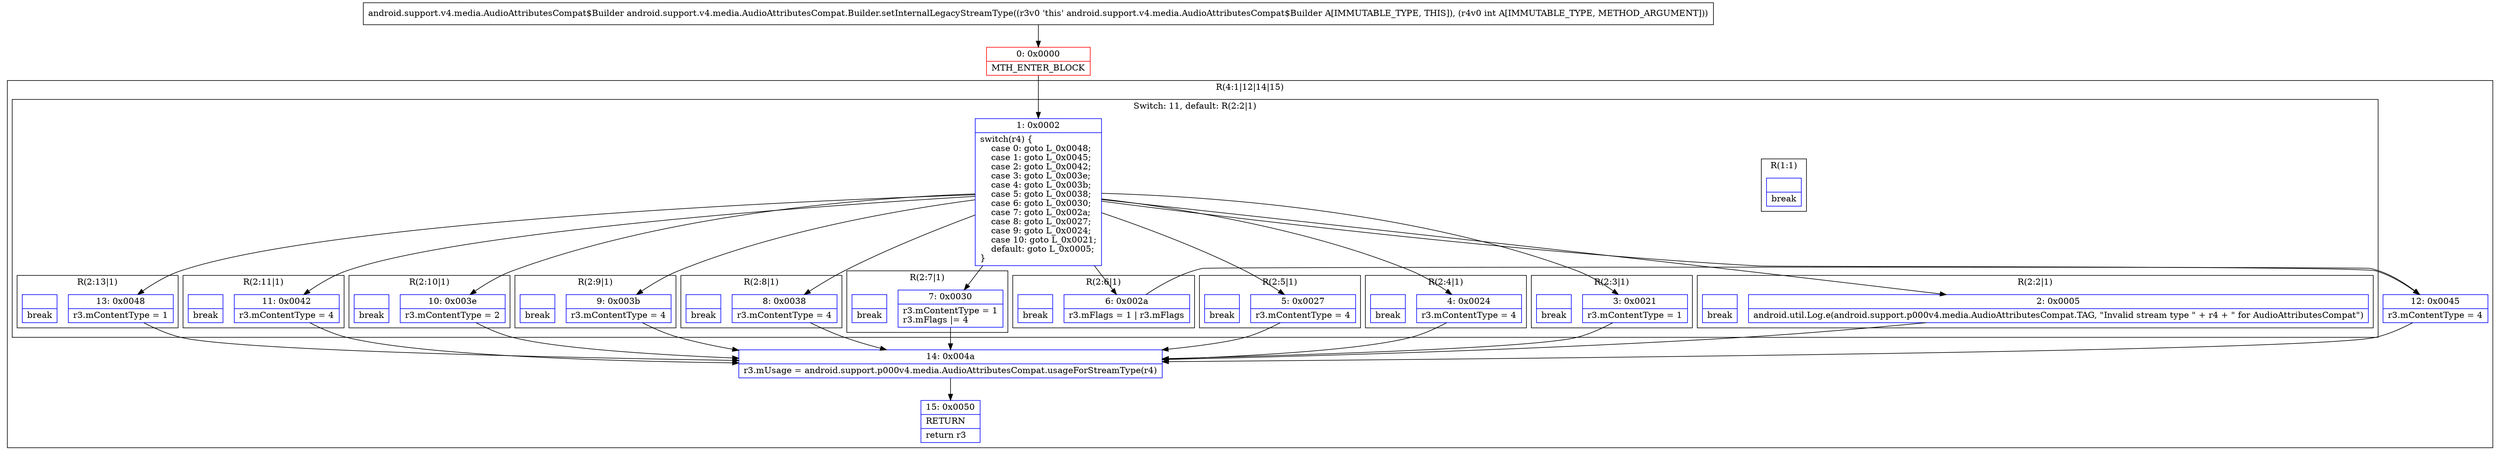 digraph "CFG forandroid.support.v4.media.AudioAttributesCompat.Builder.setInternalLegacyStreamType(I)Landroid\/support\/v4\/media\/AudioAttributesCompat$Builder;" {
subgraph cluster_Region_1335564258 {
label = "R(4:1|12|14|15)";
node [shape=record,color=blue];
subgraph cluster_SwitchRegion_199111811 {
label = "Switch: 11, default: R(2:2|1)";
node [shape=record,color=blue];
Node_1 [shape=record,label="{1\:\ 0x0002|switch(r4) \{\l    case 0: goto L_0x0048;\l    case 1: goto L_0x0045;\l    case 2: goto L_0x0042;\l    case 3: goto L_0x003e;\l    case 4: goto L_0x003b;\l    case 5: goto L_0x0038;\l    case 6: goto L_0x0030;\l    case 7: goto L_0x002a;\l    case 8: goto L_0x0027;\l    case 9: goto L_0x0024;\l    case 10: goto L_0x0021;\l    default: goto L_0x0005;\l\}\l}"];
subgraph cluster_Region_1856053846 {
label = "R(2:13|1)";
node [shape=record,color=blue];
Node_13 [shape=record,label="{13\:\ 0x0048|r3.mContentType = 1\l}"];
Node_InsnContainer_1069875473 [shape=record,label="{|break\l}"];
}
subgraph cluster_Region_687219980 {
label = "R(1:1)";
node [shape=record,color=blue];
Node_InsnContainer_1391883965 [shape=record,label="{|break\l}"];
}
subgraph cluster_Region_891444519 {
label = "R(2:11|1)";
node [shape=record,color=blue];
Node_11 [shape=record,label="{11\:\ 0x0042|r3.mContentType = 4\l}"];
Node_InsnContainer_586686235 [shape=record,label="{|break\l}"];
}
subgraph cluster_Region_1002405901 {
label = "R(2:10|1)";
node [shape=record,color=blue];
Node_10 [shape=record,label="{10\:\ 0x003e|r3.mContentType = 2\l}"];
Node_InsnContainer_1511869017 [shape=record,label="{|break\l}"];
}
subgraph cluster_Region_2113007448 {
label = "R(2:9|1)";
node [shape=record,color=blue];
Node_9 [shape=record,label="{9\:\ 0x003b|r3.mContentType = 4\l}"];
Node_InsnContainer_521348922 [shape=record,label="{|break\l}"];
}
subgraph cluster_Region_1491821373 {
label = "R(2:8|1)";
node [shape=record,color=blue];
Node_8 [shape=record,label="{8\:\ 0x0038|r3.mContentType = 4\l}"];
Node_InsnContainer_1746187771 [shape=record,label="{|break\l}"];
}
subgraph cluster_Region_443358350 {
label = "R(2:7|1)";
node [shape=record,color=blue];
Node_7 [shape=record,label="{7\:\ 0x0030|r3.mContentType = 1\lr3.mFlags \|= 4\l}"];
Node_InsnContainer_474075662 [shape=record,label="{|break\l}"];
}
subgraph cluster_Region_523286576 {
label = "R(2:6|1)";
node [shape=record,color=blue];
Node_6 [shape=record,label="{6\:\ 0x002a|r3.mFlags = 1 \| r3.mFlags\l}"];
Node_InsnContainer_1380347200 [shape=record,label="{|break\l}"];
}
subgraph cluster_Region_540906218 {
label = "R(2:5|1)";
node [shape=record,color=blue];
Node_5 [shape=record,label="{5\:\ 0x0027|r3.mContentType = 4\l}"];
Node_InsnContainer_847177025 [shape=record,label="{|break\l}"];
}
subgraph cluster_Region_672479750 {
label = "R(2:4|1)";
node [shape=record,color=blue];
Node_4 [shape=record,label="{4\:\ 0x0024|r3.mContentType = 4\l}"];
Node_InsnContainer_1238924841 [shape=record,label="{|break\l}"];
}
subgraph cluster_Region_96341818 {
label = "R(2:3|1)";
node [shape=record,color=blue];
Node_3 [shape=record,label="{3\:\ 0x0021|r3.mContentType = 1\l}"];
Node_InsnContainer_1085257249 [shape=record,label="{|break\l}"];
}
subgraph cluster_Region_1105948984 {
label = "R(2:2|1)";
node [shape=record,color=blue];
Node_2 [shape=record,label="{2\:\ 0x0005|android.util.Log.e(android.support.p000v4.media.AudioAttributesCompat.TAG, \"Invalid stream type \" + r4 + \" for AudioAttributesCompat\")\l}"];
Node_InsnContainer_1271428634 [shape=record,label="{|break\l}"];
}
}
Node_12 [shape=record,label="{12\:\ 0x0045|r3.mContentType = 4\l}"];
Node_14 [shape=record,label="{14\:\ 0x004a|r3.mUsage = android.support.p000v4.media.AudioAttributesCompat.usageForStreamType(r4)\l}"];
Node_15 [shape=record,label="{15\:\ 0x0050|RETURN\l|return r3\l}"];
}
Node_0 [shape=record,color=red,label="{0\:\ 0x0000|MTH_ENTER_BLOCK\l}"];
MethodNode[shape=record,label="{android.support.v4.media.AudioAttributesCompat$Builder android.support.v4.media.AudioAttributesCompat.Builder.setInternalLegacyStreamType((r3v0 'this' android.support.v4.media.AudioAttributesCompat$Builder A[IMMUTABLE_TYPE, THIS]), (r4v0 int A[IMMUTABLE_TYPE, METHOD_ARGUMENT])) }"];
MethodNode -> Node_0;
Node_1 -> Node_2;
Node_1 -> Node_3;
Node_1 -> Node_4;
Node_1 -> Node_5;
Node_1 -> Node_6;
Node_1 -> Node_7;
Node_1 -> Node_8;
Node_1 -> Node_9;
Node_1 -> Node_10;
Node_1 -> Node_11;
Node_1 -> Node_12;
Node_1 -> Node_13;
Node_13 -> Node_14;
Node_11 -> Node_14;
Node_10 -> Node_14;
Node_9 -> Node_14;
Node_8 -> Node_14;
Node_7 -> Node_14;
Node_6 -> Node_12;
Node_5 -> Node_14;
Node_4 -> Node_14;
Node_3 -> Node_14;
Node_2 -> Node_14;
Node_12 -> Node_14;
Node_14 -> Node_15;
Node_0 -> Node_1;
}

